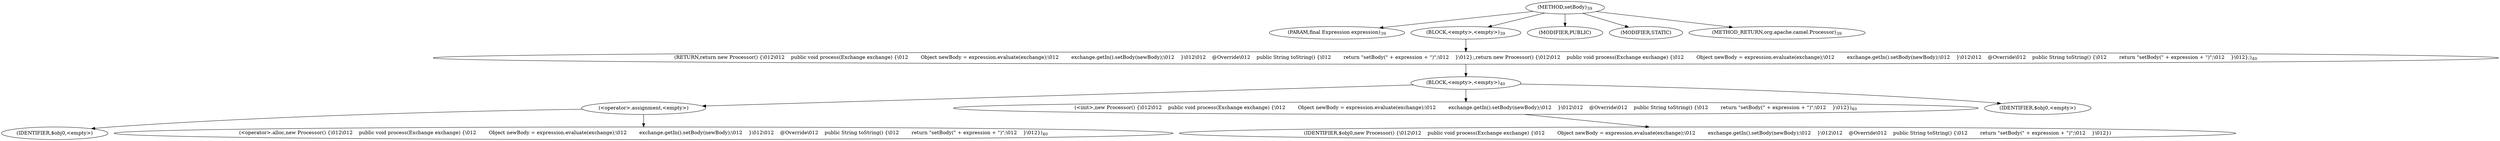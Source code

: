 digraph "setBody" {  
"22" [label = <(METHOD,setBody)<SUB>39</SUB>> ]
"23" [label = <(PARAM,final Expression expression)<SUB>39</SUB>> ]
"24" [label = <(BLOCK,&lt;empty&gt;,&lt;empty&gt;)<SUB>39</SUB>> ]
"25" [label = <(RETURN,return new Processor() {\012\012    public void process(Exchange exchange) {\012        Object newBody = expression.evaluate(exchange);\012        exchange.getIn().setBody(newBody);\012    }\012\012    @Override\012    public String toString() {\012        return &quot;setBody(&quot; + expression + &quot;)&quot;;\012    }\012};,return new Processor() {\012\012    public void process(Exchange exchange) {\012        Object newBody = expression.evaluate(exchange);\012        exchange.getIn().setBody(newBody);\012    }\012\012    @Override\012    public String toString() {\012        return &quot;setBody(&quot; + expression + &quot;)&quot;;\012    }\012};)<SUB>40</SUB>> ]
"26" [label = <(BLOCK,&lt;empty&gt;,&lt;empty&gt;)<SUB>40</SUB>> ]
"27" [label = <(&lt;operator&gt;.assignment,&lt;empty&gt;)> ]
"28" [label = <(IDENTIFIER,$obj0,&lt;empty&gt;)> ]
"29" [label = <(&lt;operator&gt;.alloc,new Processor() {\012\012    public void process(Exchange exchange) {\012        Object newBody = expression.evaluate(exchange);\012        exchange.getIn().setBody(newBody);\012    }\012\012    @Override\012    public String toString() {\012        return &quot;setBody(&quot; + expression + &quot;)&quot;;\012    }\012})<SUB>40</SUB>> ]
"30" [label = <(&lt;init&gt;,new Processor() {\012\012    public void process(Exchange exchange) {\012        Object newBody = expression.evaluate(exchange);\012        exchange.getIn().setBody(newBody);\012    }\012\012    @Override\012    public String toString() {\012        return &quot;setBody(&quot; + expression + &quot;)&quot;;\012    }\012})<SUB>40</SUB>> ]
"31" [label = <(IDENTIFIER,$obj0,new Processor() {\012\012    public void process(Exchange exchange) {\012        Object newBody = expression.evaluate(exchange);\012        exchange.getIn().setBody(newBody);\012    }\012\012    @Override\012    public String toString() {\012        return &quot;setBody(&quot; + expression + &quot;)&quot;;\012    }\012})> ]
"32" [label = <(IDENTIFIER,$obj0,&lt;empty&gt;)> ]
"33" [label = <(MODIFIER,PUBLIC)> ]
"34" [label = <(MODIFIER,STATIC)> ]
"35" [label = <(METHOD_RETURN,org.apache.camel.Processor)<SUB>39</SUB>> ]
  "22" -> "23" 
  "22" -> "24" 
  "22" -> "33" 
  "22" -> "34" 
  "22" -> "35" 
  "24" -> "25" 
  "25" -> "26" 
  "26" -> "27" 
  "26" -> "30" 
  "26" -> "32" 
  "27" -> "28" 
  "27" -> "29" 
  "30" -> "31" 
}

